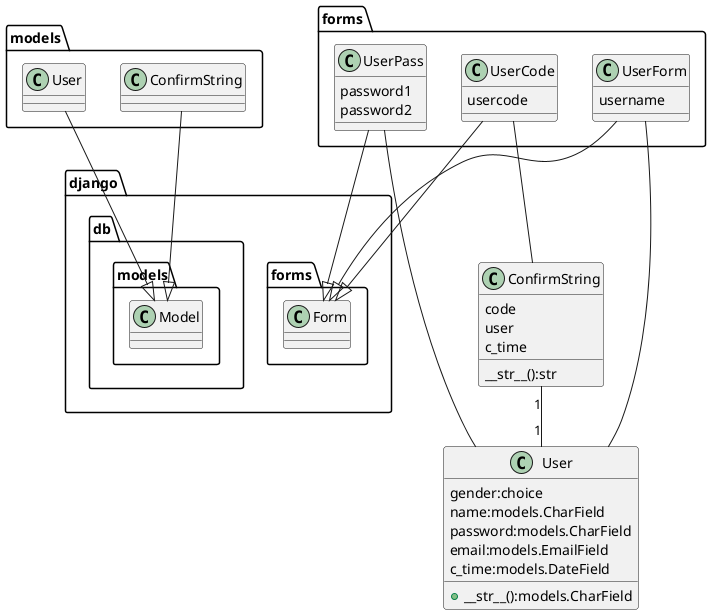 @startuml resetpassword-class
package django.forms {
    class Form
}

package django.db.models {
    class Model
}

package forms {
    class UserForm {
        username
    }
    class UserPass {
        password1
        password2
    }
    class UserCode {
        usercode
    }

    UserForm --|> Form
    UserPass --|> Form
    UserCode --|> Form
}

package models {
    class ConfirmString
    class User
    ConfirmString --|> Model
    User --|> Model
}

class ConfirmString{
    code
    user
    c_time
    __str__():str
}

class User{
    gender:choice
    name:models.CharField
    password:models.CharField
    email:models.EmailField
    c_time:models.DateField
    +__str__():models.CharField
}

ConfirmString "1"--"1" User
UserCode -- ConfirmString
UserPass -- User
UserForm -- User
@enduml
